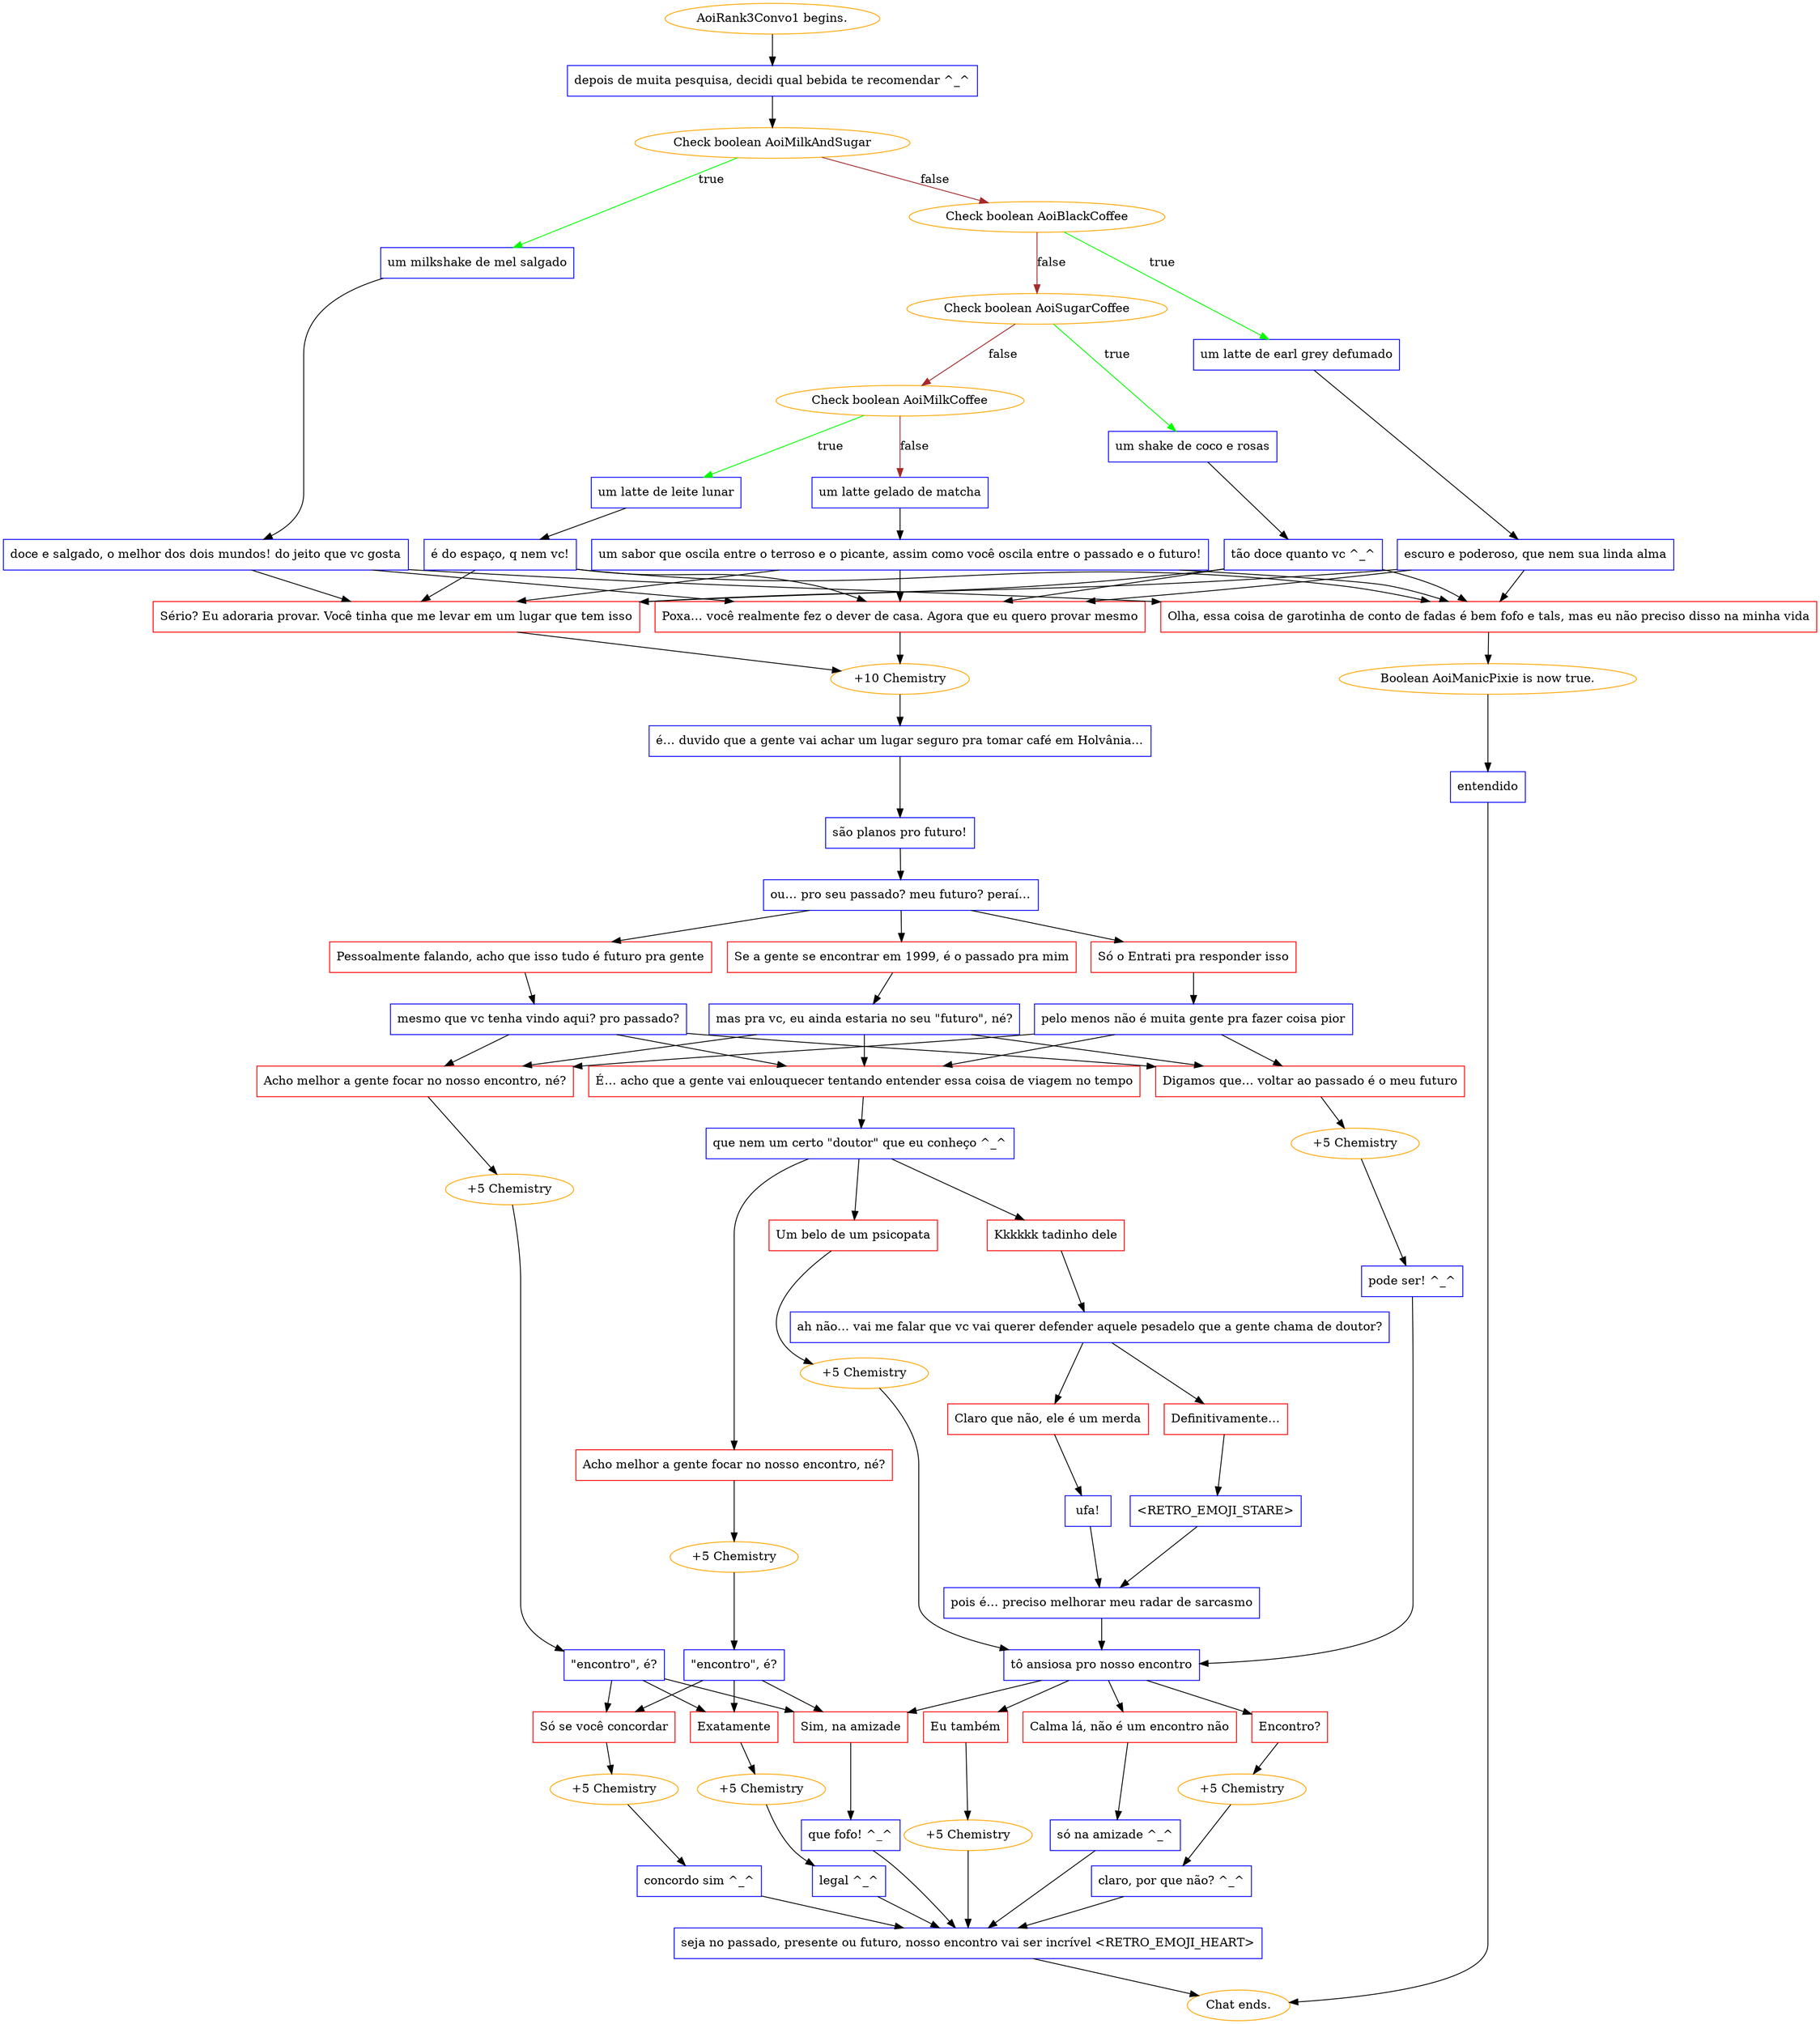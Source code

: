 digraph {
	"AoiRank3Convo1 begins." [color=orange];
		"AoiRank3Convo1 begins." -> j679755799;
	j679755799 [label="depois de muita pesquisa, decidi qual bebida te recomendar ^_^",shape=box,color=blue];
		j679755799 -> j4211444181;
	j4211444181 [label="Check boolean AoiMilkAndSugar",color=orange];
		j4211444181 -> j4220738383 [label=true,color=green];
		j4211444181 -> j859293947 [label=false,color=brown];
	j4220738383 [label="um milkshake de mel salgado",shape=box,color=blue];
		j4220738383 -> j1455302969;
	j859293947 [label="Check boolean AoiBlackCoffee",color=orange];
		j859293947 -> j2883708543 [label=true,color=green];
		j859293947 -> j3369786144 [label=false,color=brown];
	j1455302969 [label="doce e salgado, o melhor dos dois mundos! do jeito que vc gosta",shape=box,color=blue];
		j1455302969 -> j435534178;
		j1455302969 -> j2884616831;
		j1455302969 -> j327530337;
	j2883708543 [label="um latte de earl grey defumado",shape=box,color=blue];
		j2883708543 -> j757990215;
	j3369786144 [label="Check boolean AoiSugarCoffee",color=orange];
		j3369786144 -> j1204549576 [label=true,color=green];
		j3369786144 -> j2911908045 [label=false,color=brown];
	j435534178 [label="Poxa… você realmente fez o dever de casa. Agora que eu quero provar mesmo",shape=box,color=red];
		j435534178 -> j1825569561;
	j2884616831 [label="Sério? Eu adoraria provar. Você tinha que me levar em um lugar que tem isso",shape=box,color=red];
		j2884616831 -> j1825569561;
	j327530337 [label="Olha, essa coisa de garotinha de conto de fadas é bem fofo e tals, mas eu não preciso disso na minha vida",shape=box,color=red];
		j327530337 -> j2920851244;
	j757990215 [label="escuro e poderoso, que nem sua linda alma",shape=box,color=blue];
		j757990215 -> j435534178;
		j757990215 -> j2884616831;
		j757990215 -> j327530337;
	j1204549576 [label="um shake de coco e rosas",shape=box,color=blue];
		j1204549576 -> j798341216;
	j2911908045 [label="Check boolean AoiMilkCoffee",color=orange];
		j2911908045 -> j2549902456 [label=true,color=green];
		j2911908045 -> j2622376820 [label=false,color=brown];
	j1825569561 [label="+10 Chemistry",color=orange];
		j1825569561 -> j586356845;
	j2920851244 [label="Boolean AoiManicPixie is now true.",color=orange];
		j2920851244 -> j3945558251;
	j798341216 [label="tão doce quanto vc ^_^",shape=box,color=blue];
		j798341216 -> j435534178;
		j798341216 -> j2884616831;
		j798341216 -> j327530337;
	j2549902456 [label="um latte de leite lunar",shape=box,color=blue];
		j2549902456 -> j1111564592;
	j2622376820 [label="um latte gelado de matcha",shape=box,color=blue];
		j2622376820 -> j3850540312;
	j586356845 [label="é… duvido que a gente vai achar um lugar seguro pra tomar café em Holvânia…",shape=box,color=blue];
		j586356845 -> j2316048958;
	j3945558251 [label="entendido",shape=box,color=blue];
		j3945558251 -> "Chat ends.";
	j1111564592 [label="é do espaço, q nem vc!",shape=box,color=blue];
		j1111564592 -> j435534178;
		j1111564592 -> j2884616831;
		j1111564592 -> j327530337;
	j3850540312 [label="um sabor que oscila entre o terroso e o picante, assim como você oscila entre o passado e o futuro!",shape=box,color=blue];
		j3850540312 -> j435534178;
		j3850540312 -> j2884616831;
		j3850540312 -> j327530337;
	j2316048958 [label="são planos pro futuro!",shape=box,color=blue];
		j2316048958 -> j424712981;
	"Chat ends." [color=orange];
	j424712981 [label="ou… pro seu passado? meu futuro? peraí…",shape=box,color=blue];
		j424712981 -> j3980560888;
		j424712981 -> j4131763599;
		j424712981 -> j164810901;
	j3980560888 [label="Se a gente se encontrar em 1999, é o passado pra mim",shape=box,color=red];
		j3980560888 -> j849314950;
	j4131763599 [label="Pessoalmente falando, acho que isso tudo é futuro pra gente",shape=box,color=red];
		j4131763599 -> j1768711168;
	j164810901 [label="Só o Entrati pra responder isso",shape=box,color=red];
		j164810901 -> j87352917;
	j849314950 [label="mas pra vc, eu ainda estaria no seu \"futuro\", né?",shape=box,color=blue];
		j849314950 -> j2467361775;
		j849314950 -> j2324518182;
		j849314950 -> j4119442922;
	j1768711168 [label="mesmo que vc tenha vindo aqui? pro passado?",shape=box,color=blue];
		j1768711168 -> j2467361775;
		j1768711168 -> j2324518182;
		j1768711168 -> j4119442922;
	j87352917 [label="pelo menos não é muita gente pra fazer coisa pior",shape=box,color=blue];
		j87352917 -> j2467361775;
		j87352917 -> j2324518182;
		j87352917 -> j4119442922;
	j2467361775 [label="É… acho que a gente vai enlouquecer tentando entender essa coisa de viagem no tempo",shape=box,color=red];
		j2467361775 -> j3154937324;
	j2324518182 [label="Digamos que… voltar ao passado é o meu futuro",shape=box,color=red];
		j2324518182 -> j1381146923;
	j4119442922 [label="Acho melhor a gente focar no nosso encontro, né?",shape=box,color=red];
		j4119442922 -> j1398621274;
	j3154937324 [label="que nem um certo \"doutor\" que eu conheço ^_^",shape=box,color=blue];
		j3154937324 -> j1287613456;
		j3154937324 -> j3195130087;
		j3154937324 -> j751474942;
	j1381146923 [label="+5 Chemistry",color=orange];
		j1381146923 -> j2209395609;
	j1398621274 [label="+5 Chemistry",color=orange];
		j1398621274 -> j2108205486;
	j1287613456 [label="Acho melhor a gente focar no nosso encontro, né?",shape=box,color=red];
		j1287613456 -> j854230753;
	j3195130087 [label="Kkkkkk tadinho dele",shape=box,color=red];
		j3195130087 -> j594065068;
	j751474942 [label="Um belo de um psicopata",shape=box,color=red];
		j751474942 -> j1114785327;
	j2209395609 [label="pode ser! ^_^",shape=box,color=blue];
		j2209395609 -> j2947462902;
	j2108205486 [label="\"encontro\", é?",shape=box,color=blue];
		j2108205486 -> j3272938432;
		j2108205486 -> j3170700663;
		j2108205486 -> j2404020617;
	j854230753 [label="+5 Chemistry",color=orange];
		j854230753 -> j427959453;
	j594065068 [label="ah não… vai me falar que vc vai querer defender aquele pesadelo que a gente chama de doutor?",shape=box,color=blue];
		j594065068 -> j2313557405;
		j594065068 -> j1951599608;
	j1114785327 [label="+5 Chemistry",color=orange];
		j1114785327 -> j2947462902;
	j2947462902 [label="tô ansiosa pro nosso encontro",shape=box,color=blue];
		j2947462902 -> j3877216053;
		j2947462902 -> j1053193880;
		j2947462902 -> j487840086;
		j2947462902 -> j3170700663;
	j3272938432 [label="Exatamente",shape=box,color=red];
		j3272938432 -> j3357674306;
	j3170700663 [label="Sim, na amizade",shape=box,color=red];
		j3170700663 -> j3624282387;
	j2404020617 [label="Só se você concordar",shape=box,color=red];
		j2404020617 -> j2336899335;
	j427959453 [label="\"encontro\", é?",shape=box,color=blue];
		j427959453 -> j3272938432;
		j427959453 -> j3170700663;
		j427959453 -> j2404020617;
	j2313557405 [label="Definitivamente…",shape=box,color=red];
		j2313557405 -> j3898584662;
	j1951599608 [label="Claro que não, ele é um merda",shape=box,color=red];
		j1951599608 -> j1584287737;
	j3877216053 [label="Eu também",shape=box,color=red];
		j3877216053 -> j1976060378;
	j1053193880 [label="Encontro?",shape=box,color=red];
		j1053193880 -> j2703605307;
	j487840086 [label="Calma lá, não é um encontro não",shape=box,color=red];
		j487840086 -> j1705987487;
	j3357674306 [label="+5 Chemistry",color=orange];
		j3357674306 -> j3066183800;
	j3624282387 [label="que fofo! ^_^",shape=box,color=blue];
		j3624282387 -> j84577885;
	j2336899335 [label="+5 Chemistry",color=orange];
		j2336899335 -> j723662248;
	j3898584662 [label="<RETRO_EMOJI_STARE>",shape=box,color=blue];
		j3898584662 -> j2429816911;
	j1584287737 [label="ufa!",shape=box,color=blue];
		j1584287737 -> j2429816911;
	j1976060378 [label="+5 Chemistry",color=orange];
		j1976060378 -> j84577885;
	j2703605307 [label="+5 Chemistry",color=orange];
		j2703605307 -> j944808213;
	j1705987487 [label="só na amizade ^_^",shape=box,color=blue];
		j1705987487 -> j84577885;
	j3066183800 [label="legal ^_^",shape=box,color=blue];
		j3066183800 -> j84577885;
	j84577885 [label="seja no passado, presente ou futuro, nosso encontro vai ser incrível <RETRO_EMOJI_HEART>",shape=box,color=blue];
		j84577885 -> "Chat ends.";
	j723662248 [label="concordo sim ^_^",shape=box,color=blue];
		j723662248 -> j84577885;
	j2429816911 [label="pois é… preciso melhorar meu radar de sarcasmo",shape=box,color=blue];
		j2429816911 -> j2947462902;
	j944808213 [label="claro, por que não? ^_^",shape=box,color=blue];
		j944808213 -> j84577885;
}